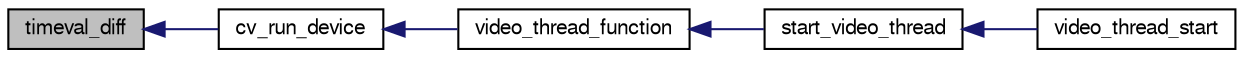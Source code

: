 digraph "timeval_diff"
{
  edge [fontname="FreeSans",fontsize="10",labelfontname="FreeSans",labelfontsize="10"];
  node [fontname="FreeSans",fontsize="10",shape=record];
  rankdir="LR";
  Node1 [label="timeval_diff",height=0.2,width=0.4,color="black", fillcolor="grey75", style="filled", fontcolor="black"];
  Node1 -> Node2 [dir="back",color="midnightblue",fontsize="10",style="solid",fontname="FreeSans"];
  Node2 [label="cv_run_device",height=0.2,width=0.4,color="black", fillcolor="white", style="filled",URL="$cv_8h.html#a600c1d8570ebc9340cee21772e84f022"];
  Node2 -> Node3 [dir="back",color="midnightblue",fontsize="10",style="solid",fontname="FreeSans"];
  Node3 [label="video_thread_function",height=0.2,width=0.4,color="black", fillcolor="white", style="filled",URL="$video__thread_8c.html#a99fd8c1413b858abf320b9adb453ed75",tooltip="Handles all the video streaming and saving of the image shots This is a separate thread, so it needs to be thread safe! "];
  Node3 -> Node4 [dir="back",color="midnightblue",fontsize="10",style="solid",fontname="FreeSans"];
  Node4 [label="start_video_thread",height=0.2,width=0.4,color="black", fillcolor="white", style="filled",URL="$video__thread_8c.html#ab813e16de6bb4fcba1ac803cd51e722d"];
  Node4 -> Node5 [dir="back",color="midnightblue",fontsize="10",style="solid",fontname="FreeSans"];
  Node5 [label="video_thread_start",height=0.2,width=0.4,color="black", fillcolor="white", style="filled",URL="$video__thread_8h.html#ae99893bfbc5f28c15432c06aee1e736f",tooltip="Starts the streaming of a all cameras. "];
}
